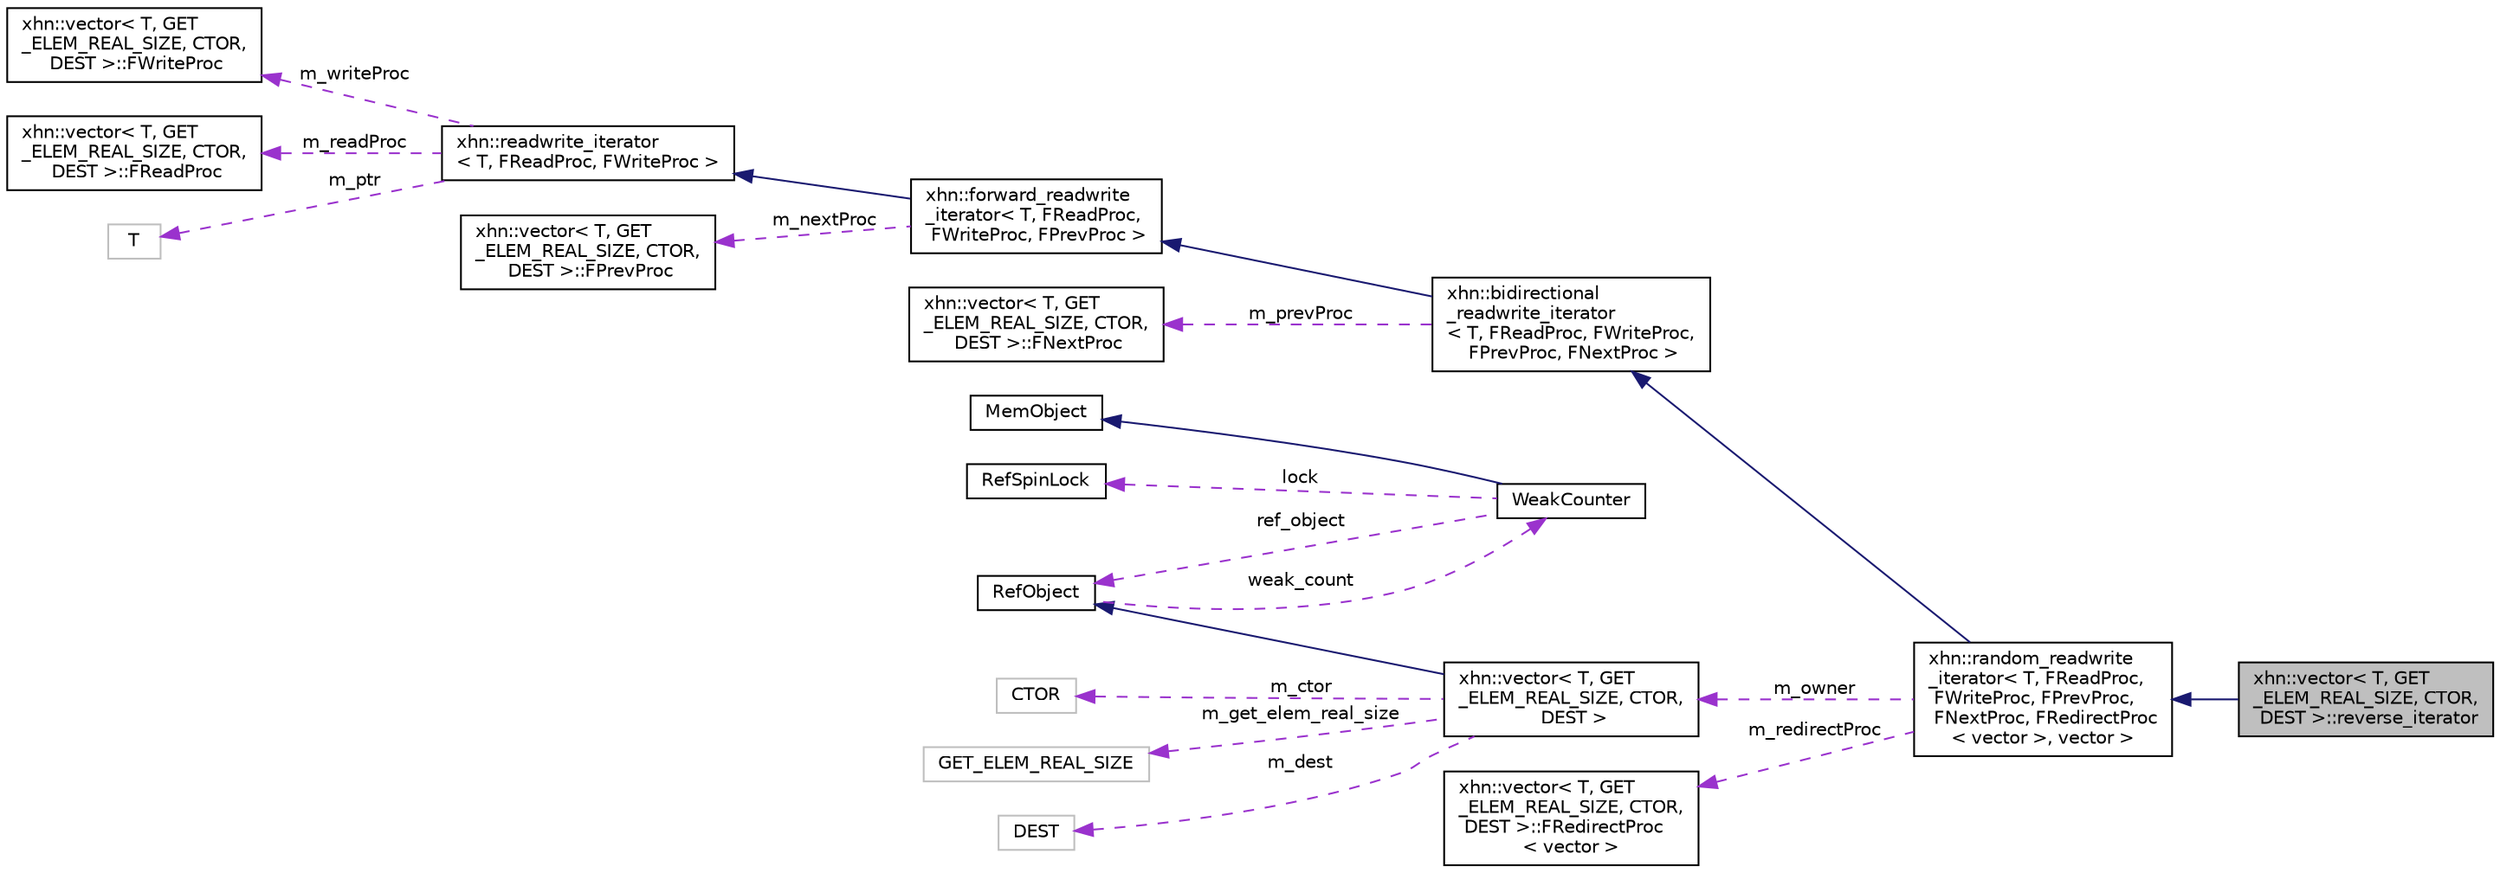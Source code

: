 digraph "xhn::vector&lt; T, GET_ELEM_REAL_SIZE, CTOR, DEST &gt;::reverse_iterator"
{
  edge [fontname="Helvetica",fontsize="10",labelfontname="Helvetica",labelfontsize="10"];
  node [fontname="Helvetica",fontsize="10",shape=record];
  rankdir="LR";
  Node1 [label="xhn::vector\< T, GET\l_ELEM_REAL_SIZE, CTOR,\l DEST \>::reverse_iterator",height=0.2,width=0.4,color="black", fillcolor="grey75", style="filled", fontcolor="black"];
  Node2 -> Node1 [dir="back",color="midnightblue",fontsize="10",style="solid",fontname="Helvetica"];
  Node2 [label="xhn::random_readwrite\l_iterator\< T, FReadProc,\l FWriteProc, FPrevProc,\l FNextProc, FRedirectProc\l\< vector \>, vector \>",height=0.2,width=0.4,color="black", fillcolor="white", style="filled",URL="$classxhn_1_1random__readwrite__iterator.html"];
  Node3 -> Node2 [dir="back",color="midnightblue",fontsize="10",style="solid",fontname="Helvetica"];
  Node3 [label="xhn::bidirectional\l_readwrite_iterator\l\< T, FReadProc, FWriteProc,\l FPrevProc, FNextProc \>",height=0.2,width=0.4,color="black", fillcolor="white", style="filled",URL="$classxhn_1_1bidirectional__readwrite__iterator.html"];
  Node4 -> Node3 [dir="back",color="midnightblue",fontsize="10",style="solid",fontname="Helvetica"];
  Node4 [label="xhn::forward_readwrite\l_iterator\< T, FReadProc,\l FWriteProc, FPrevProc \>",height=0.2,width=0.4,color="black", fillcolor="white", style="filled",URL="$classxhn_1_1forward__readwrite__iterator.html"];
  Node5 -> Node4 [dir="back",color="midnightblue",fontsize="10",style="solid",fontname="Helvetica"];
  Node5 [label="xhn::readwrite_iterator\l\< T, FReadProc, FWriteProc \>",height=0.2,width=0.4,color="black", fillcolor="white", style="filled",URL="$classxhn_1_1readwrite__iterator.html"];
  Node6 -> Node5 [dir="back",color="darkorchid3",fontsize="10",style="dashed",label=" m_writeProc" ,fontname="Helvetica"];
  Node6 [label="xhn::vector\< T, GET\l_ELEM_REAL_SIZE, CTOR,\l DEST \>::FWriteProc",height=0.2,width=0.4,color="black", fillcolor="white", style="filled",URL="$structxhn_1_1vector_1_1_f_write_proc.html"];
  Node7 -> Node5 [dir="back",color="darkorchid3",fontsize="10",style="dashed",label=" m_readProc" ,fontname="Helvetica"];
  Node7 [label="xhn::vector\< T, GET\l_ELEM_REAL_SIZE, CTOR,\l DEST \>::FReadProc",height=0.2,width=0.4,color="black", fillcolor="white", style="filled",URL="$structxhn_1_1vector_1_1_f_read_proc.html"];
  Node8 -> Node5 [dir="back",color="darkorchid3",fontsize="10",style="dashed",label=" m_ptr" ,fontname="Helvetica"];
  Node8 [label="T",height=0.2,width=0.4,color="grey75", fillcolor="white", style="filled"];
  Node9 -> Node4 [dir="back",color="darkorchid3",fontsize="10",style="dashed",label=" m_nextProc" ,fontname="Helvetica"];
  Node9 [label="xhn::vector\< T, GET\l_ELEM_REAL_SIZE, CTOR,\l DEST \>::FPrevProc",height=0.2,width=0.4,color="black", fillcolor="white", style="filled",URL="$structxhn_1_1vector_1_1_f_prev_proc.html"];
  Node10 -> Node3 [dir="back",color="darkorchid3",fontsize="10",style="dashed",label=" m_prevProc" ,fontname="Helvetica"];
  Node10 [label="xhn::vector\< T, GET\l_ELEM_REAL_SIZE, CTOR,\l DEST \>::FNextProc",height=0.2,width=0.4,color="black", fillcolor="white", style="filled",URL="$structxhn_1_1vector_1_1_f_next_proc.html"];
  Node11 -> Node2 [dir="back",color="darkorchid3",fontsize="10",style="dashed",label=" m_owner" ,fontname="Helvetica"];
  Node11 [label="xhn::vector\< T, GET\l_ELEM_REAL_SIZE, CTOR,\l DEST \>",height=0.2,width=0.4,color="black", fillcolor="white", style="filled",URL="$classxhn_1_1vector.html"];
  Node12 -> Node11 [dir="back",color="midnightblue",fontsize="10",style="solid",fontname="Helvetica"];
  Node12 [label="RefObject",height=0.2,width=0.4,color="black", fillcolor="white", style="filled",URL="$class_ref_object.html"];
  Node13 -> Node12 [dir="back",color="darkorchid3",fontsize="10",style="dashed",label=" weak_count" ,fontname="Helvetica"];
  Node13 [label="WeakCounter",height=0.2,width=0.4,color="black", fillcolor="white", style="filled",URL="$class_weak_counter.html",tooltip="WeakCounter. "];
  Node14 -> Node13 [dir="back",color="midnightblue",fontsize="10",style="solid",fontname="Helvetica"];
  Node14 [label="MemObject",height=0.2,width=0.4,color="black", fillcolor="white", style="filled",URL="$class_mem_object.html"];
  Node15 -> Node13 [dir="back",color="darkorchid3",fontsize="10",style="dashed",label=" lock" ,fontname="Helvetica"];
  Node15 [label="RefSpinLock",height=0.2,width=0.4,color="black", fillcolor="white", style="filled",URL="$class_ref_spin_lock.html"];
  Node12 -> Node13 [dir="back",color="darkorchid3",fontsize="10",style="dashed",label=" ref_object" ,fontname="Helvetica"];
  Node16 -> Node11 [dir="back",color="darkorchid3",fontsize="10",style="dashed",label=" m_dest" ,fontname="Helvetica"];
  Node16 [label="DEST",height=0.2,width=0.4,color="grey75", fillcolor="white", style="filled"];
  Node17 -> Node11 [dir="back",color="darkorchid3",fontsize="10",style="dashed",label=" m_ctor" ,fontname="Helvetica"];
  Node17 [label="CTOR",height=0.2,width=0.4,color="grey75", fillcolor="white", style="filled"];
  Node18 -> Node11 [dir="back",color="darkorchid3",fontsize="10",style="dashed",label=" m_get_elem_real_size" ,fontname="Helvetica"];
  Node18 [label="GET_ELEM_REAL_SIZE",height=0.2,width=0.4,color="grey75", fillcolor="white", style="filled"];
  Node19 -> Node2 [dir="back",color="darkorchid3",fontsize="10",style="dashed",label=" m_redirectProc" ,fontname="Helvetica"];
  Node19 [label="xhn::vector\< T, GET\l_ELEM_REAL_SIZE, CTOR,\l DEST \>::FRedirectProc\l\< vector \>",height=0.2,width=0.4,color="black", fillcolor="white", style="filled",URL="$structxhn_1_1vector_1_1_f_redirect_proc.html"];
}
